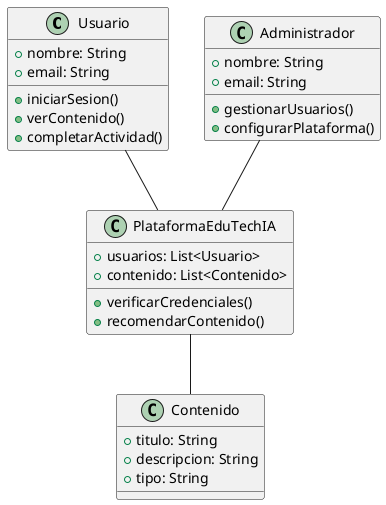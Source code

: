 @startuml

class Usuario {
  +nombre: String
  +email: String
  +iniciarSesion()
  +verContenido()
  +completarActividad()
}

class Administrador {
  +nombre: String
  +email: String
  +gestionarUsuarios()
  +configurarPlataforma()
}

class PlataformaEduTechIA {
  +usuarios: List<Usuario>
  +contenido: List<Contenido>
  +verificarCredenciales()
  +recomendarContenido()
}

class Contenido {
  +titulo: String
  +descripcion: String
  +tipo: String
}

Usuario -- PlataformaEduTechIA
Administrador -- PlataformaEduTechIA
PlataformaEduTechIA -- Contenido

@enduml